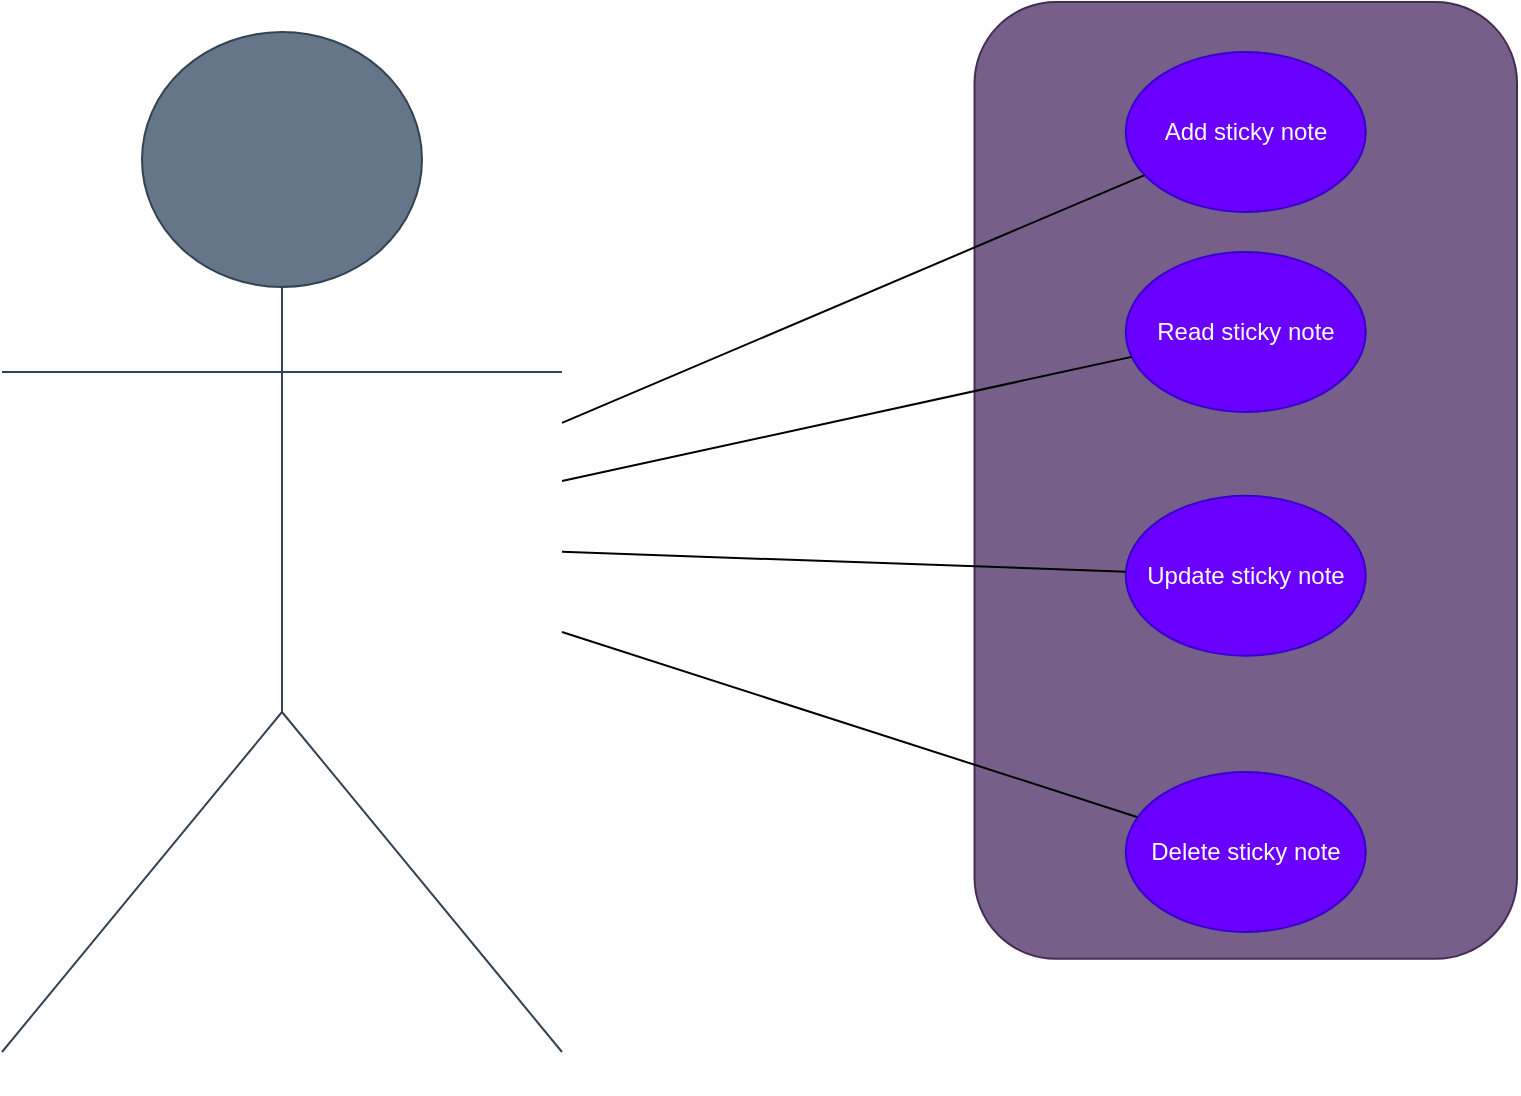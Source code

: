 <mxfile version="27.0.1">
  <diagram name="Page-1" id="_rh4KQf7vbzHDeHkcW-L">
    <mxGraphModel dx="872" dy="431" grid="1" gridSize="10" guides="1" tooltips="1" connect="1" arrows="1" fold="1" page="1" pageScale="1" pageWidth="850" pageHeight="1100" math="0" shadow="0">
      <root>
        <mxCell id="0" />
        <mxCell id="1" parent="0" />
        <mxCell id="xMqbDuuQiimfAITWV7Wq-1" value="Actor" style="shape=umlActor;verticalLabelPosition=bottom;verticalAlign=top;html=1;outlineConnect=0;fillColor=#647687;fontColor=#ffffff;strokeColor=#314354;" parent="1" vertex="1">
          <mxGeometry x="40" y="50" width="280" height="510" as="geometry" />
        </mxCell>
        <mxCell id="xMqbDuuQiimfAITWV7Wq-2" value="" style="rounded=1;whiteSpace=wrap;html=1;rotation=90;fillColor=#76608a;fontColor=#ffffff;strokeColor=#432D57;" parent="1" vertex="1">
          <mxGeometry x="422.67" y="138.59" width="478.43" height="271.25" as="geometry" />
        </mxCell>
        <mxCell id="xMqbDuuQiimfAITWV7Wq-3" value="Add sticky note" style="ellipse;whiteSpace=wrap;html=1;fillColor=#6a00ff;fontColor=#ffffff;strokeColor=#3700CC;" parent="1" vertex="1">
          <mxGeometry x="601.88" y="60" width="120" height="80" as="geometry" />
        </mxCell>
        <mxCell id="xMqbDuuQiimfAITWV7Wq-5" value="Update sticky note" style="ellipse;whiteSpace=wrap;html=1;fillColor=#6a00ff;fontColor=#ffffff;strokeColor=#3700CC;" parent="1" vertex="1">
          <mxGeometry x="601.88" y="281.88" width="120" height="80" as="geometry" />
        </mxCell>
        <mxCell id="xMqbDuuQiimfAITWV7Wq-7" value="Delete sticky note" style="ellipse;whiteSpace=wrap;html=1;fillColor=#6a00ff;fontColor=#ffffff;strokeColor=#3700CC;" parent="1" vertex="1">
          <mxGeometry x="601.88" y="420" width="120" height="80" as="geometry" />
        </mxCell>
        <mxCell id="xMqbDuuQiimfAITWV7Wq-8" value="Read sticky note" style="ellipse;whiteSpace=wrap;html=1;fillColor=#6a00ff;fontColor=#ffffff;strokeColor=#3700CC;" parent="1" vertex="1">
          <mxGeometry x="601.88" y="160" width="120" height="80" as="geometry" />
        </mxCell>
        <mxCell id="zRNpniw_U4RaHHKquwYz-1" value="" style="endArrow=none;html=1;rounded=0;" edge="1" parent="1" source="xMqbDuuQiimfAITWV7Wq-1" target="xMqbDuuQiimfAITWV7Wq-3">
          <mxGeometry width="50" height="50" relative="1" as="geometry">
            <mxPoint x="400" y="260" as="sourcePoint" />
            <mxPoint x="450" y="210" as="targetPoint" />
          </mxGeometry>
        </mxCell>
        <mxCell id="zRNpniw_U4RaHHKquwYz-2" value="" style="endArrow=none;html=1;rounded=0;" edge="1" parent="1" source="xMqbDuuQiimfAITWV7Wq-1" target="xMqbDuuQiimfAITWV7Wq-8">
          <mxGeometry width="50" height="50" relative="1" as="geometry">
            <mxPoint x="400" y="260" as="sourcePoint" />
            <mxPoint x="450" y="210" as="targetPoint" />
          </mxGeometry>
        </mxCell>
        <mxCell id="zRNpniw_U4RaHHKquwYz-3" value="" style="endArrow=none;html=1;rounded=0;" edge="1" parent="1" source="xMqbDuuQiimfAITWV7Wq-1" target="xMqbDuuQiimfAITWV7Wq-5">
          <mxGeometry width="50" height="50" relative="1" as="geometry">
            <mxPoint x="400" y="360" as="sourcePoint" />
            <mxPoint x="450" y="310" as="targetPoint" />
          </mxGeometry>
        </mxCell>
        <mxCell id="zRNpniw_U4RaHHKquwYz-4" value="" style="endArrow=none;html=1;rounded=0;" edge="1" parent="1" source="xMqbDuuQiimfAITWV7Wq-1" target="xMqbDuuQiimfAITWV7Wq-7">
          <mxGeometry width="50" height="50" relative="1" as="geometry">
            <mxPoint x="400" y="360" as="sourcePoint" />
            <mxPoint x="450" y="310" as="targetPoint" />
          </mxGeometry>
        </mxCell>
      </root>
    </mxGraphModel>
  </diagram>
</mxfile>
